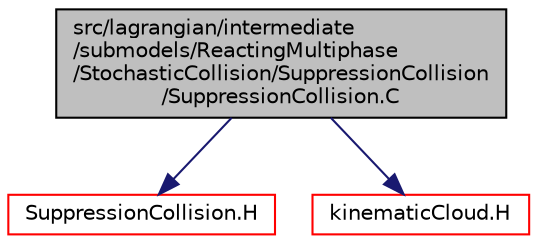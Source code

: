 digraph "src/lagrangian/intermediate/submodels/ReactingMultiphase/StochasticCollision/SuppressionCollision/SuppressionCollision.C"
{
  bgcolor="transparent";
  edge [fontname="Helvetica",fontsize="10",labelfontname="Helvetica",labelfontsize="10"];
  node [fontname="Helvetica",fontsize="10",shape=record];
  Node1 [label="src/lagrangian/intermediate\l/submodels/ReactingMultiphase\l/StochasticCollision/SuppressionCollision\l/SuppressionCollision.C",height=0.2,width=0.4,color="black", fillcolor="grey75", style="filled", fontcolor="black"];
  Node1 -> Node2 [color="midnightblue",fontsize="10",style="solid",fontname="Helvetica"];
  Node2 [label="SuppressionCollision.H",height=0.2,width=0.4,color="red",URL="$a07160.html"];
  Node1 -> Node3 [color="midnightblue",fontsize="10",style="solid",fontname="Helvetica"];
  Node3 [label="kinematicCloud.H",height=0.2,width=0.4,color="red",URL="$a06765.html"];
}
